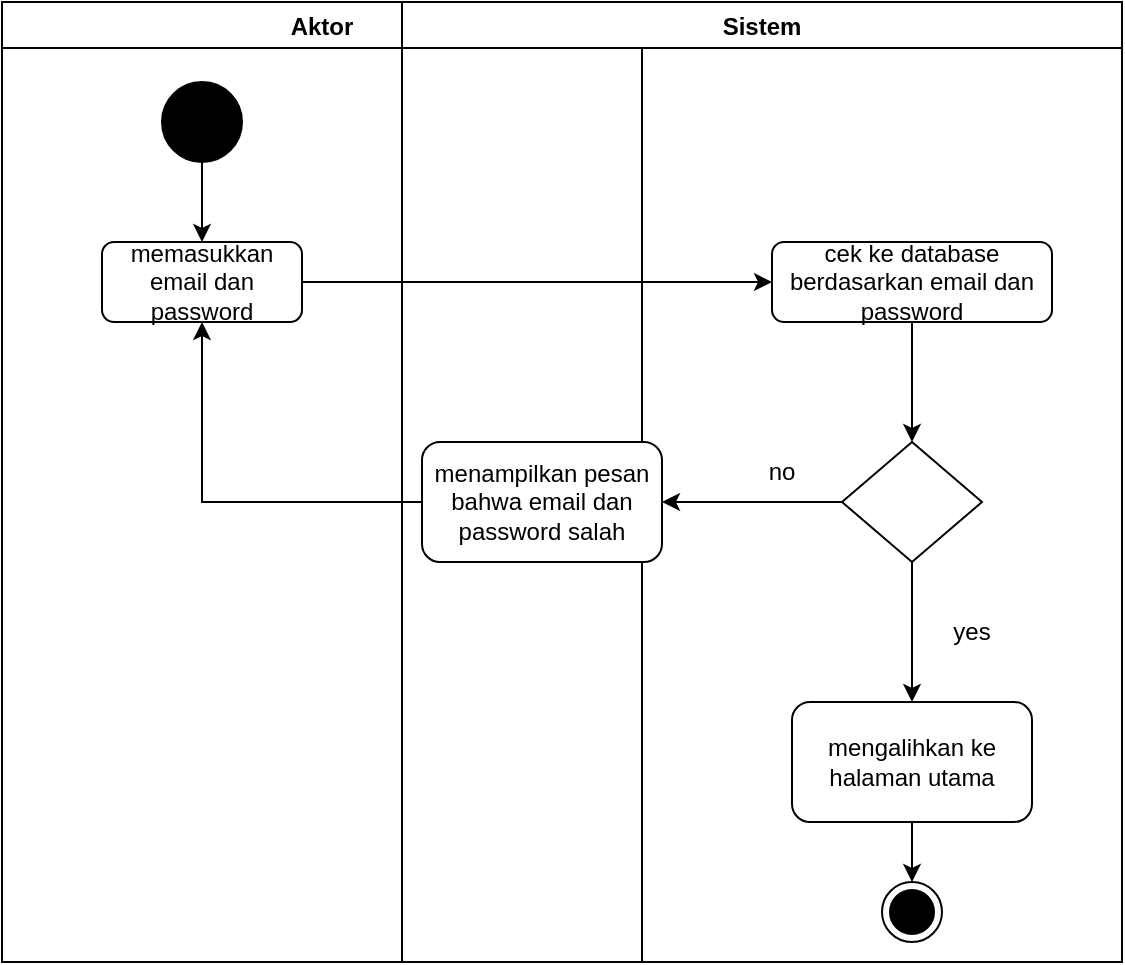 <mxfile version="20.0.3" type="github">
  <diagram id="P_5Exqcinh2wY1HSjJye" name="Page-1">
    <mxGraphModel dx="1014" dy="500" grid="1" gridSize="10" guides="1" tooltips="1" connect="1" arrows="1" fold="1" page="1" pageScale="1" pageWidth="850" pageHeight="1100" math="0" shadow="0">
      <root>
        <mxCell id="0" />
        <mxCell id="1" parent="0" />
        <mxCell id="Eo39ov_3Lsh5uql5R_oe-1" value="Aktor" style="swimlane;" vertex="1" parent="1">
          <mxGeometry x="180" y="40" width="320" height="480" as="geometry" />
        </mxCell>
        <mxCell id="Eo39ov_3Lsh5uql5R_oe-19" value="" style="edgeStyle=orthogonalEdgeStyle;rounded=0;orthogonalLoop=1;jettySize=auto;html=1;" edge="1" parent="Eo39ov_3Lsh5uql5R_oe-1" source="Eo39ov_3Lsh5uql5R_oe-3" target="Eo39ov_3Lsh5uql5R_oe-4">
          <mxGeometry relative="1" as="geometry" />
        </mxCell>
        <mxCell id="Eo39ov_3Lsh5uql5R_oe-3" value="" style="ellipse;whiteSpace=wrap;html=1;aspect=fixed;fillColor=#000000;" vertex="1" parent="Eo39ov_3Lsh5uql5R_oe-1">
          <mxGeometry x="80" y="40" width="40" height="40" as="geometry" />
        </mxCell>
        <mxCell id="Eo39ov_3Lsh5uql5R_oe-4" value="memasukkan email dan password" style="rounded=1;whiteSpace=wrap;html=1;fillColor=#FFFFFF;" vertex="1" parent="Eo39ov_3Lsh5uql5R_oe-1">
          <mxGeometry x="50" y="120" width="100" height="40" as="geometry" />
        </mxCell>
        <mxCell id="Eo39ov_3Lsh5uql5R_oe-2" value="Sistem" style="swimlane;" vertex="1" parent="1">
          <mxGeometry x="380" y="40" width="360" height="480" as="geometry" />
        </mxCell>
        <mxCell id="Eo39ov_3Lsh5uql5R_oe-12" value="" style="edgeStyle=orthogonalEdgeStyle;rounded=0;orthogonalLoop=1;jettySize=auto;html=1;" edge="1" parent="Eo39ov_3Lsh5uql5R_oe-2" source="Eo39ov_3Lsh5uql5R_oe-5" target="Eo39ov_3Lsh5uql5R_oe-6">
          <mxGeometry relative="1" as="geometry" />
        </mxCell>
        <mxCell id="Eo39ov_3Lsh5uql5R_oe-5" value="cek ke database berdasarkan email dan password" style="rounded=1;whiteSpace=wrap;html=1;fillColor=#FFFFFF;" vertex="1" parent="Eo39ov_3Lsh5uql5R_oe-2">
          <mxGeometry x="185" y="120" width="140" height="40" as="geometry" />
        </mxCell>
        <mxCell id="Eo39ov_3Lsh5uql5R_oe-9" value="" style="edgeStyle=orthogonalEdgeStyle;rounded=0;orthogonalLoop=1;jettySize=auto;html=1;" edge="1" parent="Eo39ov_3Lsh5uql5R_oe-2" source="Eo39ov_3Lsh5uql5R_oe-6" target="Eo39ov_3Lsh5uql5R_oe-8">
          <mxGeometry relative="1" as="geometry" />
        </mxCell>
        <mxCell id="Eo39ov_3Lsh5uql5R_oe-11" value="" style="edgeStyle=orthogonalEdgeStyle;rounded=0;orthogonalLoop=1;jettySize=auto;html=1;" edge="1" parent="Eo39ov_3Lsh5uql5R_oe-2" source="Eo39ov_3Lsh5uql5R_oe-6" target="Eo39ov_3Lsh5uql5R_oe-7">
          <mxGeometry relative="1" as="geometry" />
        </mxCell>
        <mxCell id="Eo39ov_3Lsh5uql5R_oe-6" value="" style="rhombus;whiteSpace=wrap;html=1;fillColor=#FFFFFF;" vertex="1" parent="Eo39ov_3Lsh5uql5R_oe-2">
          <mxGeometry x="220" y="220" width="70" height="60" as="geometry" />
        </mxCell>
        <mxCell id="Eo39ov_3Lsh5uql5R_oe-7" value="menampilkan pesan bahwa email dan password salah" style="rounded=1;whiteSpace=wrap;html=1;fillColor=#FFFFFF;" vertex="1" parent="Eo39ov_3Lsh5uql5R_oe-2">
          <mxGeometry x="10" y="220" width="120" height="60" as="geometry" />
        </mxCell>
        <mxCell id="Eo39ov_3Lsh5uql5R_oe-21" value="" style="edgeStyle=orthogonalEdgeStyle;rounded=0;orthogonalLoop=1;jettySize=auto;html=1;" edge="1" parent="Eo39ov_3Lsh5uql5R_oe-2" source="Eo39ov_3Lsh5uql5R_oe-8" target="Eo39ov_3Lsh5uql5R_oe-20">
          <mxGeometry relative="1" as="geometry" />
        </mxCell>
        <mxCell id="Eo39ov_3Lsh5uql5R_oe-8" value="mengalihkan ke halaman utama" style="rounded=1;whiteSpace=wrap;html=1;fillColor=#FFFFFF;" vertex="1" parent="Eo39ov_3Lsh5uql5R_oe-2">
          <mxGeometry x="195" y="350" width="120" height="60" as="geometry" />
        </mxCell>
        <mxCell id="Eo39ov_3Lsh5uql5R_oe-20" value="" style="ellipse;html=1;shape=endState;fillColor=#000000;strokeColor=#000000;" vertex="1" parent="Eo39ov_3Lsh5uql5R_oe-2">
          <mxGeometry x="240" y="440" width="30" height="30" as="geometry" />
        </mxCell>
        <mxCell id="Eo39ov_3Lsh5uql5R_oe-22" value="no" style="text;html=1;strokeColor=none;fillColor=none;align=center;verticalAlign=middle;whiteSpace=wrap;rounded=0;" vertex="1" parent="Eo39ov_3Lsh5uql5R_oe-2">
          <mxGeometry x="160" y="220" width="60" height="30" as="geometry" />
        </mxCell>
        <mxCell id="Eo39ov_3Lsh5uql5R_oe-23" value="yes" style="text;html=1;strokeColor=none;fillColor=none;align=center;verticalAlign=middle;whiteSpace=wrap;rounded=0;" vertex="1" parent="Eo39ov_3Lsh5uql5R_oe-2">
          <mxGeometry x="255" y="300" width="60" height="30" as="geometry" />
        </mxCell>
        <mxCell id="Eo39ov_3Lsh5uql5R_oe-14" value="" style="edgeStyle=orthogonalEdgeStyle;rounded=0;orthogonalLoop=1;jettySize=auto;html=1;entryX=0;entryY=0.5;entryDx=0;entryDy=0;" edge="1" parent="1" source="Eo39ov_3Lsh5uql5R_oe-4" target="Eo39ov_3Lsh5uql5R_oe-5">
          <mxGeometry relative="1" as="geometry">
            <mxPoint x="560" y="180" as="targetPoint" />
          </mxGeometry>
        </mxCell>
        <mxCell id="Eo39ov_3Lsh5uql5R_oe-18" value="" style="edgeStyle=orthogonalEdgeStyle;rounded=0;orthogonalLoop=1;jettySize=auto;html=1;entryX=0.5;entryY=1;entryDx=0;entryDy=0;" edge="1" parent="1" source="Eo39ov_3Lsh5uql5R_oe-7" target="Eo39ov_3Lsh5uql5R_oe-4">
          <mxGeometry relative="1" as="geometry">
            <mxPoint x="280" y="210" as="targetPoint" />
          </mxGeometry>
        </mxCell>
      </root>
    </mxGraphModel>
  </diagram>
</mxfile>
